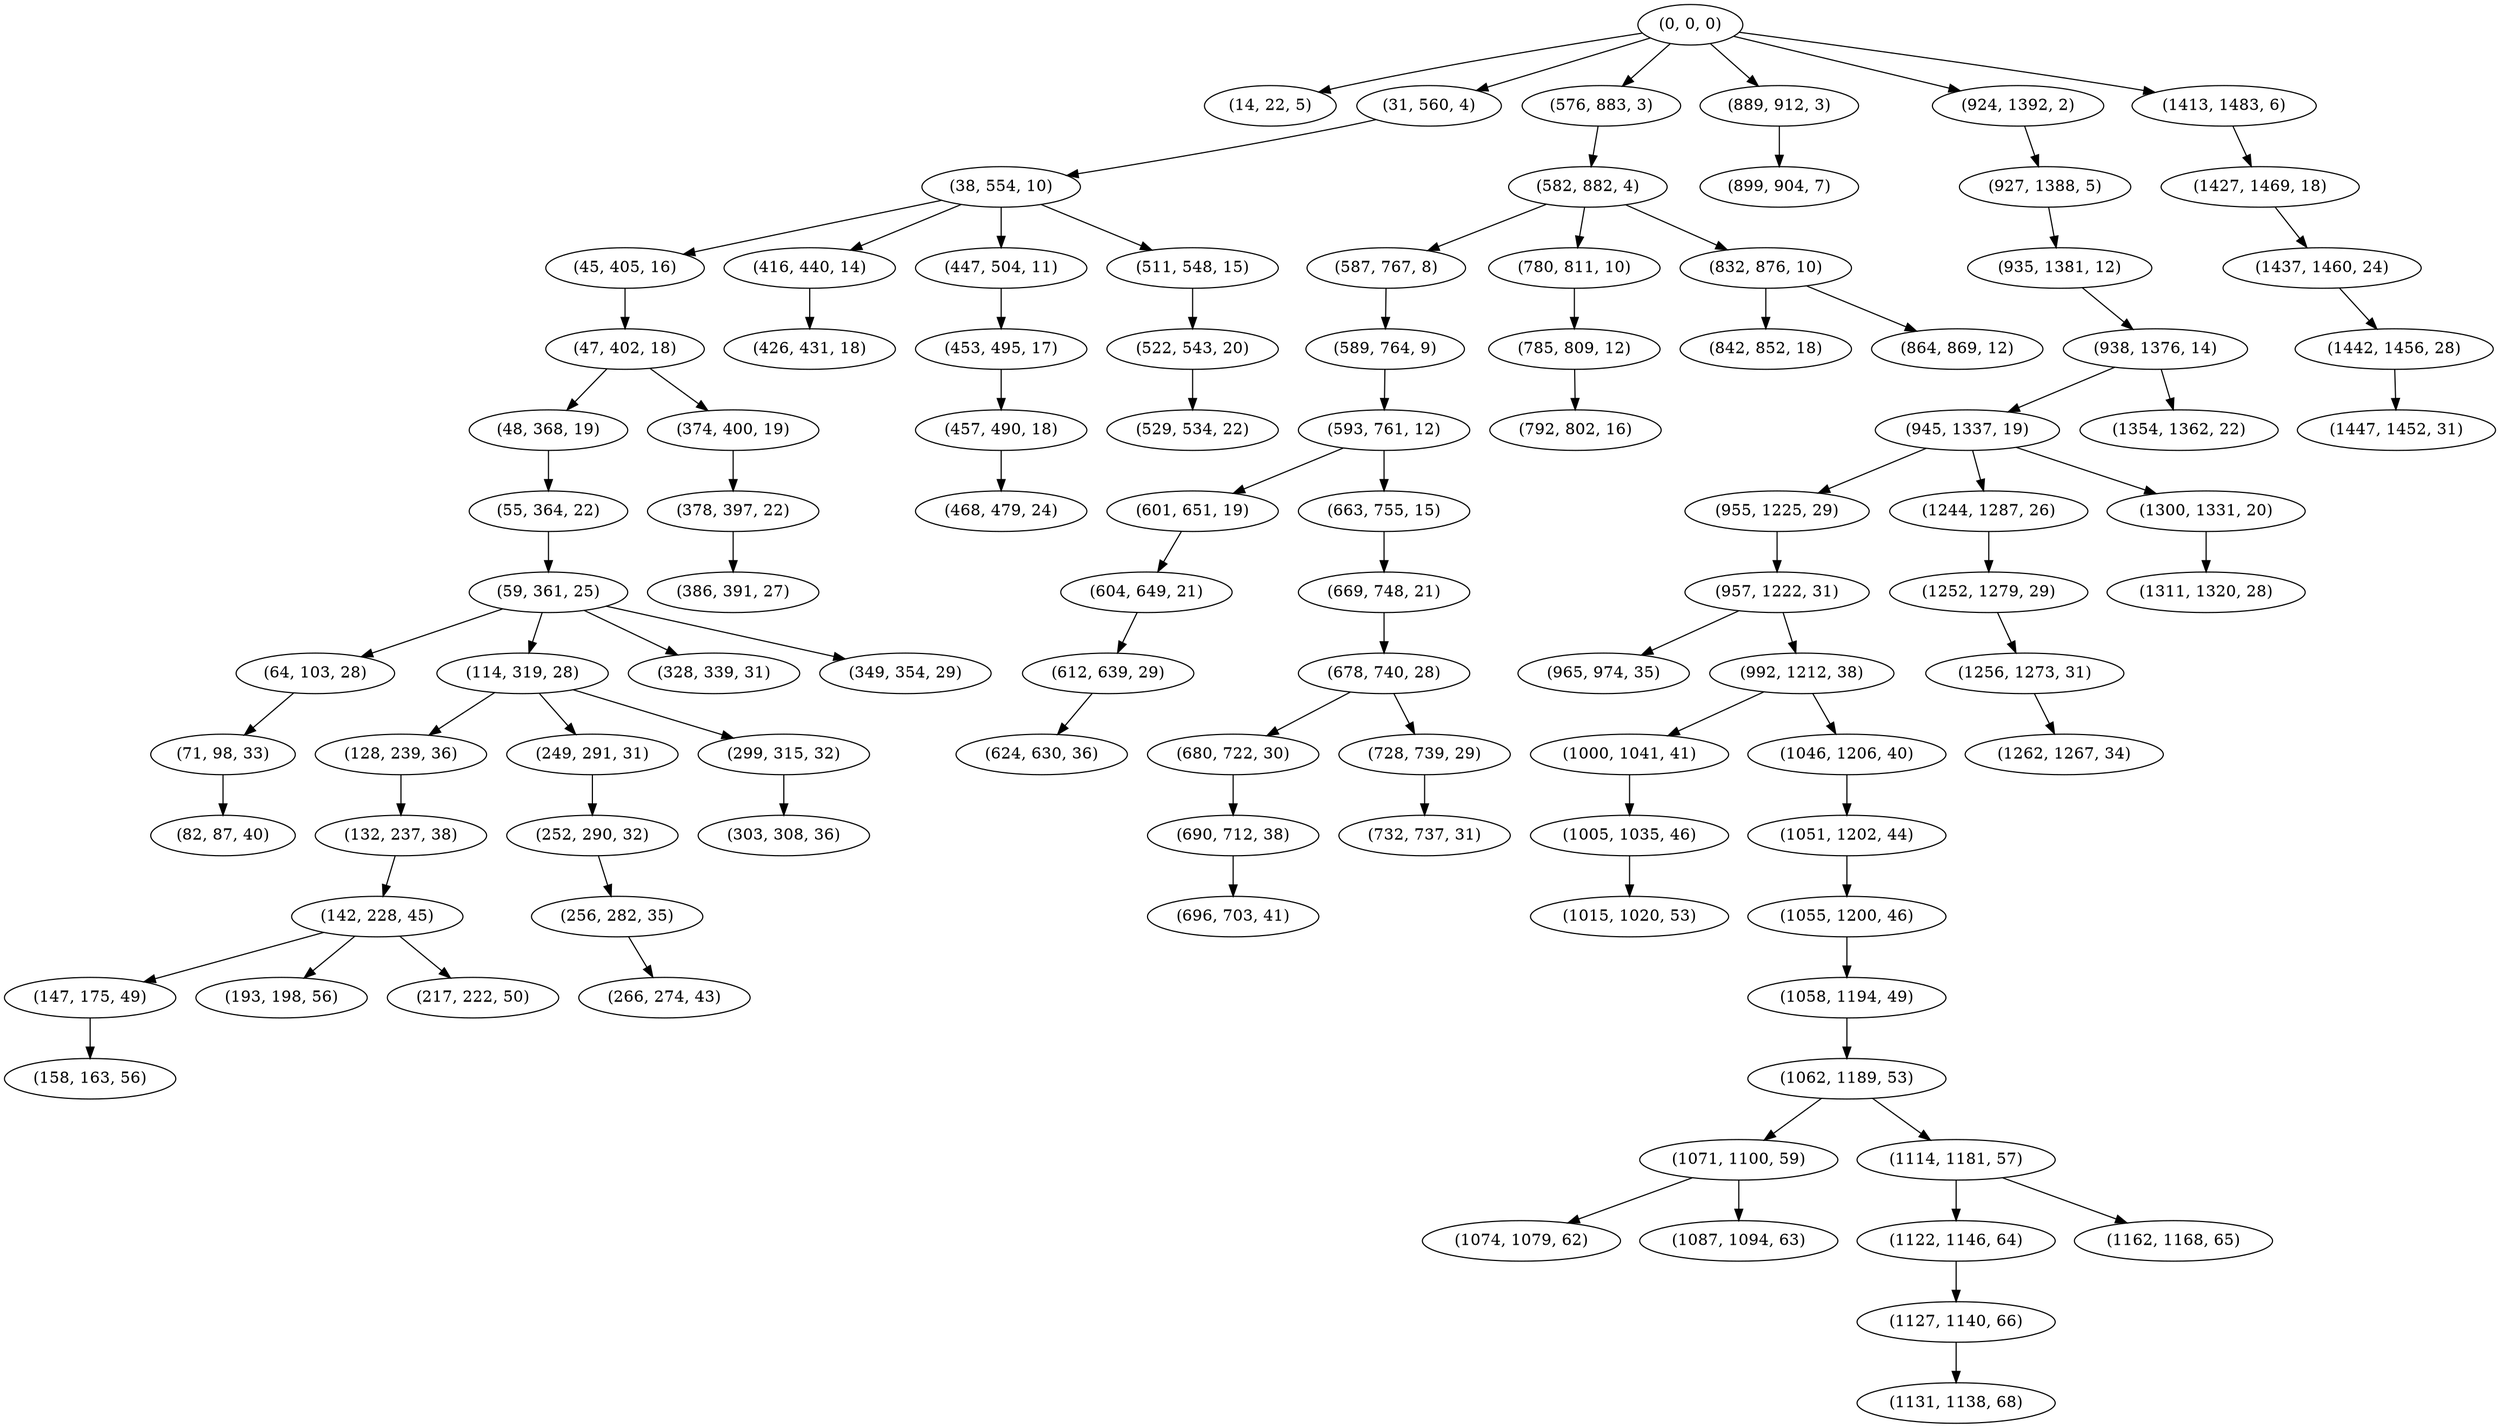 digraph tree {
    "(0, 0, 0)";
    "(14, 22, 5)";
    "(31, 560, 4)";
    "(38, 554, 10)";
    "(45, 405, 16)";
    "(47, 402, 18)";
    "(48, 368, 19)";
    "(55, 364, 22)";
    "(59, 361, 25)";
    "(64, 103, 28)";
    "(71, 98, 33)";
    "(82, 87, 40)";
    "(114, 319, 28)";
    "(128, 239, 36)";
    "(132, 237, 38)";
    "(142, 228, 45)";
    "(147, 175, 49)";
    "(158, 163, 56)";
    "(193, 198, 56)";
    "(217, 222, 50)";
    "(249, 291, 31)";
    "(252, 290, 32)";
    "(256, 282, 35)";
    "(266, 274, 43)";
    "(299, 315, 32)";
    "(303, 308, 36)";
    "(328, 339, 31)";
    "(349, 354, 29)";
    "(374, 400, 19)";
    "(378, 397, 22)";
    "(386, 391, 27)";
    "(416, 440, 14)";
    "(426, 431, 18)";
    "(447, 504, 11)";
    "(453, 495, 17)";
    "(457, 490, 18)";
    "(468, 479, 24)";
    "(511, 548, 15)";
    "(522, 543, 20)";
    "(529, 534, 22)";
    "(576, 883, 3)";
    "(582, 882, 4)";
    "(587, 767, 8)";
    "(589, 764, 9)";
    "(593, 761, 12)";
    "(601, 651, 19)";
    "(604, 649, 21)";
    "(612, 639, 29)";
    "(624, 630, 36)";
    "(663, 755, 15)";
    "(669, 748, 21)";
    "(678, 740, 28)";
    "(680, 722, 30)";
    "(690, 712, 38)";
    "(696, 703, 41)";
    "(728, 739, 29)";
    "(732, 737, 31)";
    "(780, 811, 10)";
    "(785, 809, 12)";
    "(792, 802, 16)";
    "(832, 876, 10)";
    "(842, 852, 18)";
    "(864, 869, 12)";
    "(889, 912, 3)";
    "(899, 904, 7)";
    "(924, 1392, 2)";
    "(927, 1388, 5)";
    "(935, 1381, 12)";
    "(938, 1376, 14)";
    "(945, 1337, 19)";
    "(955, 1225, 29)";
    "(957, 1222, 31)";
    "(965, 974, 35)";
    "(992, 1212, 38)";
    "(1000, 1041, 41)";
    "(1005, 1035, 46)";
    "(1015, 1020, 53)";
    "(1046, 1206, 40)";
    "(1051, 1202, 44)";
    "(1055, 1200, 46)";
    "(1058, 1194, 49)";
    "(1062, 1189, 53)";
    "(1071, 1100, 59)";
    "(1074, 1079, 62)";
    "(1087, 1094, 63)";
    "(1114, 1181, 57)";
    "(1122, 1146, 64)";
    "(1127, 1140, 66)";
    "(1131, 1138, 68)";
    "(1162, 1168, 65)";
    "(1244, 1287, 26)";
    "(1252, 1279, 29)";
    "(1256, 1273, 31)";
    "(1262, 1267, 34)";
    "(1300, 1331, 20)";
    "(1311, 1320, 28)";
    "(1354, 1362, 22)";
    "(1413, 1483, 6)";
    "(1427, 1469, 18)";
    "(1437, 1460, 24)";
    "(1442, 1456, 28)";
    "(1447, 1452, 31)";
    "(0, 0, 0)" -> "(14, 22, 5)";
    "(0, 0, 0)" -> "(31, 560, 4)";
    "(0, 0, 0)" -> "(576, 883, 3)";
    "(0, 0, 0)" -> "(889, 912, 3)";
    "(0, 0, 0)" -> "(924, 1392, 2)";
    "(0, 0, 0)" -> "(1413, 1483, 6)";
    "(31, 560, 4)" -> "(38, 554, 10)";
    "(38, 554, 10)" -> "(45, 405, 16)";
    "(38, 554, 10)" -> "(416, 440, 14)";
    "(38, 554, 10)" -> "(447, 504, 11)";
    "(38, 554, 10)" -> "(511, 548, 15)";
    "(45, 405, 16)" -> "(47, 402, 18)";
    "(47, 402, 18)" -> "(48, 368, 19)";
    "(47, 402, 18)" -> "(374, 400, 19)";
    "(48, 368, 19)" -> "(55, 364, 22)";
    "(55, 364, 22)" -> "(59, 361, 25)";
    "(59, 361, 25)" -> "(64, 103, 28)";
    "(59, 361, 25)" -> "(114, 319, 28)";
    "(59, 361, 25)" -> "(328, 339, 31)";
    "(59, 361, 25)" -> "(349, 354, 29)";
    "(64, 103, 28)" -> "(71, 98, 33)";
    "(71, 98, 33)" -> "(82, 87, 40)";
    "(114, 319, 28)" -> "(128, 239, 36)";
    "(114, 319, 28)" -> "(249, 291, 31)";
    "(114, 319, 28)" -> "(299, 315, 32)";
    "(128, 239, 36)" -> "(132, 237, 38)";
    "(132, 237, 38)" -> "(142, 228, 45)";
    "(142, 228, 45)" -> "(147, 175, 49)";
    "(142, 228, 45)" -> "(193, 198, 56)";
    "(142, 228, 45)" -> "(217, 222, 50)";
    "(147, 175, 49)" -> "(158, 163, 56)";
    "(249, 291, 31)" -> "(252, 290, 32)";
    "(252, 290, 32)" -> "(256, 282, 35)";
    "(256, 282, 35)" -> "(266, 274, 43)";
    "(299, 315, 32)" -> "(303, 308, 36)";
    "(374, 400, 19)" -> "(378, 397, 22)";
    "(378, 397, 22)" -> "(386, 391, 27)";
    "(416, 440, 14)" -> "(426, 431, 18)";
    "(447, 504, 11)" -> "(453, 495, 17)";
    "(453, 495, 17)" -> "(457, 490, 18)";
    "(457, 490, 18)" -> "(468, 479, 24)";
    "(511, 548, 15)" -> "(522, 543, 20)";
    "(522, 543, 20)" -> "(529, 534, 22)";
    "(576, 883, 3)" -> "(582, 882, 4)";
    "(582, 882, 4)" -> "(587, 767, 8)";
    "(582, 882, 4)" -> "(780, 811, 10)";
    "(582, 882, 4)" -> "(832, 876, 10)";
    "(587, 767, 8)" -> "(589, 764, 9)";
    "(589, 764, 9)" -> "(593, 761, 12)";
    "(593, 761, 12)" -> "(601, 651, 19)";
    "(593, 761, 12)" -> "(663, 755, 15)";
    "(601, 651, 19)" -> "(604, 649, 21)";
    "(604, 649, 21)" -> "(612, 639, 29)";
    "(612, 639, 29)" -> "(624, 630, 36)";
    "(663, 755, 15)" -> "(669, 748, 21)";
    "(669, 748, 21)" -> "(678, 740, 28)";
    "(678, 740, 28)" -> "(680, 722, 30)";
    "(678, 740, 28)" -> "(728, 739, 29)";
    "(680, 722, 30)" -> "(690, 712, 38)";
    "(690, 712, 38)" -> "(696, 703, 41)";
    "(728, 739, 29)" -> "(732, 737, 31)";
    "(780, 811, 10)" -> "(785, 809, 12)";
    "(785, 809, 12)" -> "(792, 802, 16)";
    "(832, 876, 10)" -> "(842, 852, 18)";
    "(832, 876, 10)" -> "(864, 869, 12)";
    "(889, 912, 3)" -> "(899, 904, 7)";
    "(924, 1392, 2)" -> "(927, 1388, 5)";
    "(927, 1388, 5)" -> "(935, 1381, 12)";
    "(935, 1381, 12)" -> "(938, 1376, 14)";
    "(938, 1376, 14)" -> "(945, 1337, 19)";
    "(938, 1376, 14)" -> "(1354, 1362, 22)";
    "(945, 1337, 19)" -> "(955, 1225, 29)";
    "(945, 1337, 19)" -> "(1244, 1287, 26)";
    "(945, 1337, 19)" -> "(1300, 1331, 20)";
    "(955, 1225, 29)" -> "(957, 1222, 31)";
    "(957, 1222, 31)" -> "(965, 974, 35)";
    "(957, 1222, 31)" -> "(992, 1212, 38)";
    "(992, 1212, 38)" -> "(1000, 1041, 41)";
    "(992, 1212, 38)" -> "(1046, 1206, 40)";
    "(1000, 1041, 41)" -> "(1005, 1035, 46)";
    "(1005, 1035, 46)" -> "(1015, 1020, 53)";
    "(1046, 1206, 40)" -> "(1051, 1202, 44)";
    "(1051, 1202, 44)" -> "(1055, 1200, 46)";
    "(1055, 1200, 46)" -> "(1058, 1194, 49)";
    "(1058, 1194, 49)" -> "(1062, 1189, 53)";
    "(1062, 1189, 53)" -> "(1071, 1100, 59)";
    "(1062, 1189, 53)" -> "(1114, 1181, 57)";
    "(1071, 1100, 59)" -> "(1074, 1079, 62)";
    "(1071, 1100, 59)" -> "(1087, 1094, 63)";
    "(1114, 1181, 57)" -> "(1122, 1146, 64)";
    "(1114, 1181, 57)" -> "(1162, 1168, 65)";
    "(1122, 1146, 64)" -> "(1127, 1140, 66)";
    "(1127, 1140, 66)" -> "(1131, 1138, 68)";
    "(1244, 1287, 26)" -> "(1252, 1279, 29)";
    "(1252, 1279, 29)" -> "(1256, 1273, 31)";
    "(1256, 1273, 31)" -> "(1262, 1267, 34)";
    "(1300, 1331, 20)" -> "(1311, 1320, 28)";
    "(1413, 1483, 6)" -> "(1427, 1469, 18)";
    "(1427, 1469, 18)" -> "(1437, 1460, 24)";
    "(1437, 1460, 24)" -> "(1442, 1456, 28)";
    "(1442, 1456, 28)" -> "(1447, 1452, 31)";
}
